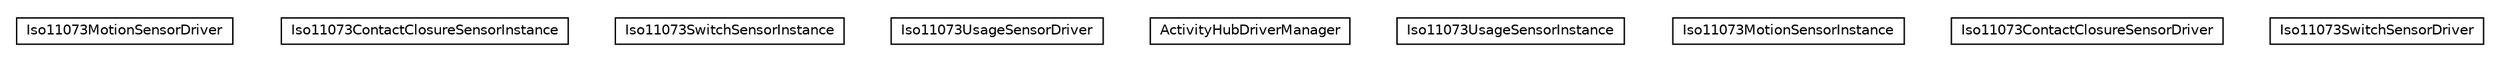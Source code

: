 #!/usr/local/bin/dot
#
# Class diagram 
# Generated by UMLGraph version R5_6-24-gf6e263 (http://www.umlgraph.org/)
#

digraph G {
	edge [fontname="Helvetica",fontsize=10,labelfontname="Helvetica",labelfontsize=10];
	node [fontname="Helvetica",fontsize=10,shape=plaintext];
	nodesep=0.25;
	ranksep=0.5;
	// org.universAAL.lddi.exporter.activityhub.driver.Iso11073MotionSensorDriver
	c23129 [label=<<table title="org.universAAL.lddi.exporter.activityhub.driver.Iso11073MotionSensorDriver" border="0" cellborder="1" cellspacing="0" cellpadding="2" port="p" href="./Iso11073MotionSensorDriver.html">
		<tr><td><table border="0" cellspacing="0" cellpadding="1">
<tr><td align="center" balign="center"> Iso11073MotionSensorDriver </td></tr>
		</table></td></tr>
		</table>>, URL="./Iso11073MotionSensorDriver.html", fontname="Helvetica", fontcolor="black", fontsize=10.0];
	// org.universAAL.lddi.exporter.activityhub.driver.Iso11073ContactClosureSensorInstance
	c23130 [label=<<table title="org.universAAL.lddi.exporter.activityhub.driver.Iso11073ContactClosureSensorInstance" border="0" cellborder="1" cellspacing="0" cellpadding="2" port="p" href="./Iso11073ContactClosureSensorInstance.html">
		<tr><td><table border="0" cellspacing="0" cellpadding="1">
<tr><td align="center" balign="center"> Iso11073ContactClosureSensorInstance </td></tr>
		</table></td></tr>
		</table>>, URL="./Iso11073ContactClosureSensorInstance.html", fontname="Helvetica", fontcolor="black", fontsize=10.0];
	// org.universAAL.lddi.exporter.activityhub.driver.Iso11073SwitchSensorInstance
	c23131 [label=<<table title="org.universAAL.lddi.exporter.activityhub.driver.Iso11073SwitchSensorInstance" border="0" cellborder="1" cellspacing="0" cellpadding="2" port="p" href="./Iso11073SwitchSensorInstance.html">
		<tr><td><table border="0" cellspacing="0" cellpadding="1">
<tr><td align="center" balign="center"> Iso11073SwitchSensorInstance </td></tr>
		</table></td></tr>
		</table>>, URL="./Iso11073SwitchSensorInstance.html", fontname="Helvetica", fontcolor="black", fontsize=10.0];
	// org.universAAL.lddi.exporter.activityhub.driver.Iso11073UsageSensorDriver
	c23132 [label=<<table title="org.universAAL.lddi.exporter.activityhub.driver.Iso11073UsageSensorDriver" border="0" cellborder="1" cellspacing="0" cellpadding="2" port="p" href="./Iso11073UsageSensorDriver.html">
		<tr><td><table border="0" cellspacing="0" cellpadding="1">
<tr><td align="center" balign="center"> Iso11073UsageSensorDriver </td></tr>
		</table></td></tr>
		</table>>, URL="./Iso11073UsageSensorDriver.html", fontname="Helvetica", fontcolor="black", fontsize=10.0];
	// org.universAAL.lddi.exporter.activityhub.driver.ActivityHubDriverManager
	c23133 [label=<<table title="org.universAAL.lddi.exporter.activityhub.driver.ActivityHubDriverManager" border="0" cellborder="1" cellspacing="0" cellpadding="2" port="p" href="./ActivityHubDriverManager.html">
		<tr><td><table border="0" cellspacing="0" cellpadding="1">
<tr><td align="center" balign="center"> ActivityHubDriverManager </td></tr>
		</table></td></tr>
		</table>>, URL="./ActivityHubDriverManager.html", fontname="Helvetica", fontcolor="black", fontsize=10.0];
	// org.universAAL.lddi.exporter.activityhub.driver.Iso11073UsageSensorInstance
	c23134 [label=<<table title="org.universAAL.lddi.exporter.activityhub.driver.Iso11073UsageSensorInstance" border="0" cellborder="1" cellspacing="0" cellpadding="2" port="p" href="./Iso11073UsageSensorInstance.html">
		<tr><td><table border="0" cellspacing="0" cellpadding="1">
<tr><td align="center" balign="center"> Iso11073UsageSensorInstance </td></tr>
		</table></td></tr>
		</table>>, URL="./Iso11073UsageSensorInstance.html", fontname="Helvetica", fontcolor="black", fontsize=10.0];
	// org.universAAL.lddi.exporter.activityhub.driver.Iso11073MotionSensorInstance
	c23135 [label=<<table title="org.universAAL.lddi.exporter.activityhub.driver.Iso11073MotionSensorInstance" border="0" cellborder="1" cellspacing="0" cellpadding="2" port="p" href="./Iso11073MotionSensorInstance.html">
		<tr><td><table border="0" cellspacing="0" cellpadding="1">
<tr><td align="center" balign="center"> Iso11073MotionSensorInstance </td></tr>
		</table></td></tr>
		</table>>, URL="./Iso11073MotionSensorInstance.html", fontname="Helvetica", fontcolor="black", fontsize=10.0];
	// org.universAAL.lddi.exporter.activityhub.driver.Iso11073ContactClosureSensorDriver
	c23136 [label=<<table title="org.universAAL.lddi.exporter.activityhub.driver.Iso11073ContactClosureSensorDriver" border="0" cellborder="1" cellspacing="0" cellpadding="2" port="p" href="./Iso11073ContactClosureSensorDriver.html">
		<tr><td><table border="0" cellspacing="0" cellpadding="1">
<tr><td align="center" balign="center"> Iso11073ContactClosureSensorDriver </td></tr>
		</table></td></tr>
		</table>>, URL="./Iso11073ContactClosureSensorDriver.html", fontname="Helvetica", fontcolor="black", fontsize=10.0];
	// org.universAAL.lddi.exporter.activityhub.driver.Iso11073SwitchSensorDriver
	c23137 [label=<<table title="org.universAAL.lddi.exporter.activityhub.driver.Iso11073SwitchSensorDriver" border="0" cellborder="1" cellspacing="0" cellpadding="2" port="p" href="./Iso11073SwitchSensorDriver.html">
		<tr><td><table border="0" cellspacing="0" cellpadding="1">
<tr><td align="center" balign="center"> Iso11073SwitchSensorDriver </td></tr>
		</table></td></tr>
		</table>>, URL="./Iso11073SwitchSensorDriver.html", fontname="Helvetica", fontcolor="black", fontsize=10.0];
}

